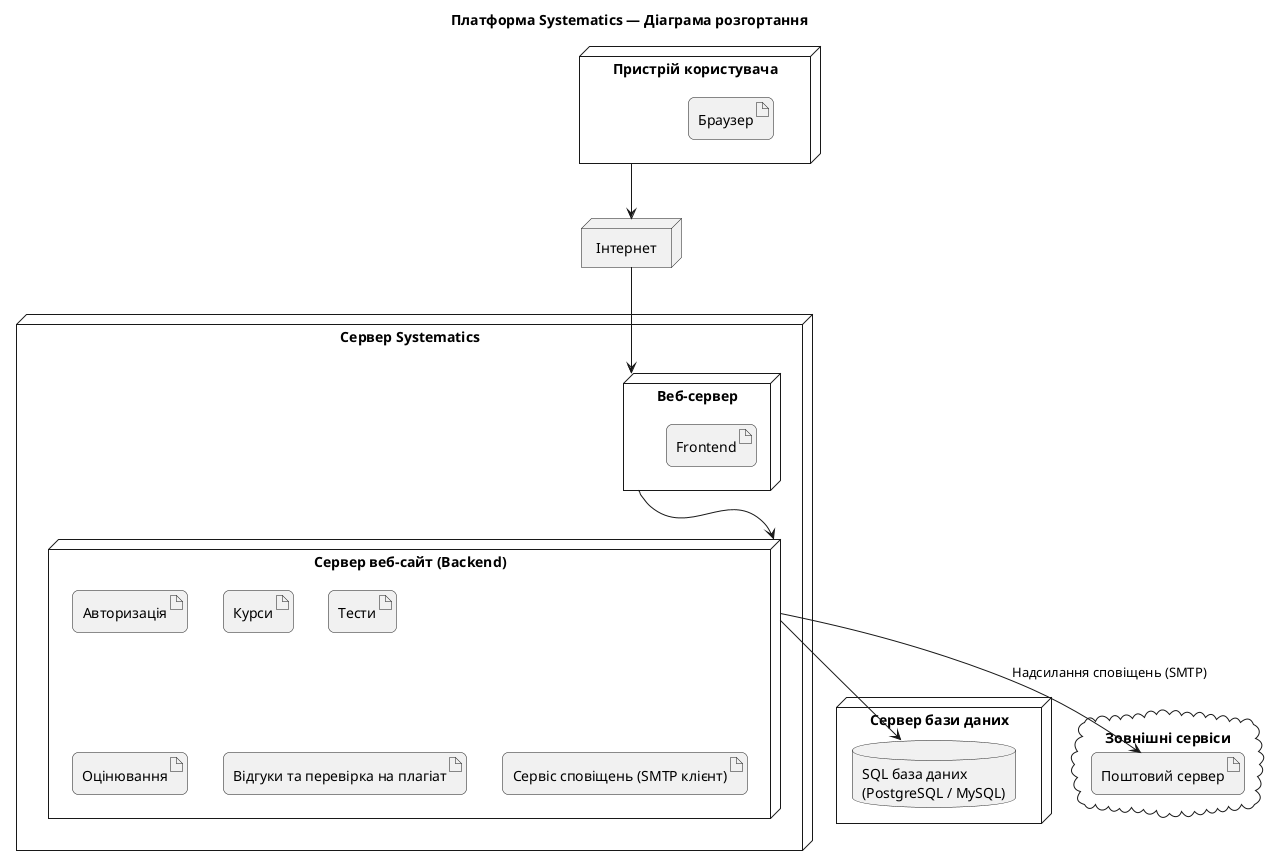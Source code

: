 @startuml Systematics_Deployment
title Платформа Systematics — Діаграма розгортання

skinparam wrapWidth 250
skinparam shadowing false
skinparam roundcorner 12
skinparam nodeStyle rectangle
skinparam componentStyle rectangle
top to bottom direction

' 1) Клієнтський рівень
node "Пристрій користувача" as Client {
  artifact "Браузер" as Browser
}

' 2) Інтернет
node "Інтернет" as Internet

' 3) Серверна інфраструктура
node "Сервер Systematics" as Server {
  
  node "Веб-сервер" as WebServer {
    artifact "Frontend" as Frontend
  }

  node "Сервер веб-сайт (Backend)" as Backend {
    artifact "Авторизація"
    artifact "Курси"
    artifact "Тести"
    artifact "Оцінювання"
    artifact "Відгуки та перевірка на плагіат"
    artifact "Сервіс сповіщень (SMTP клієнт)"
  }
}

' 4) Сховище даних
node "Сервер бази даних" as DBServer {
  database "SQL база даних\n(PostgreSQL / MySQL)" as DB
}

' 5) Зовнішні сервіси
cloud "Зовнішні сервіси" as External {
  artifact "Поштовий сервер" as MailServer
}

' 6) Зв’язки
Client --> Internet
Internet --> WebServer
WebServer --> Backend
Backend --> DB
Backend --> MailServer : Надсилання сповіщень (SMTP)

@enduml
